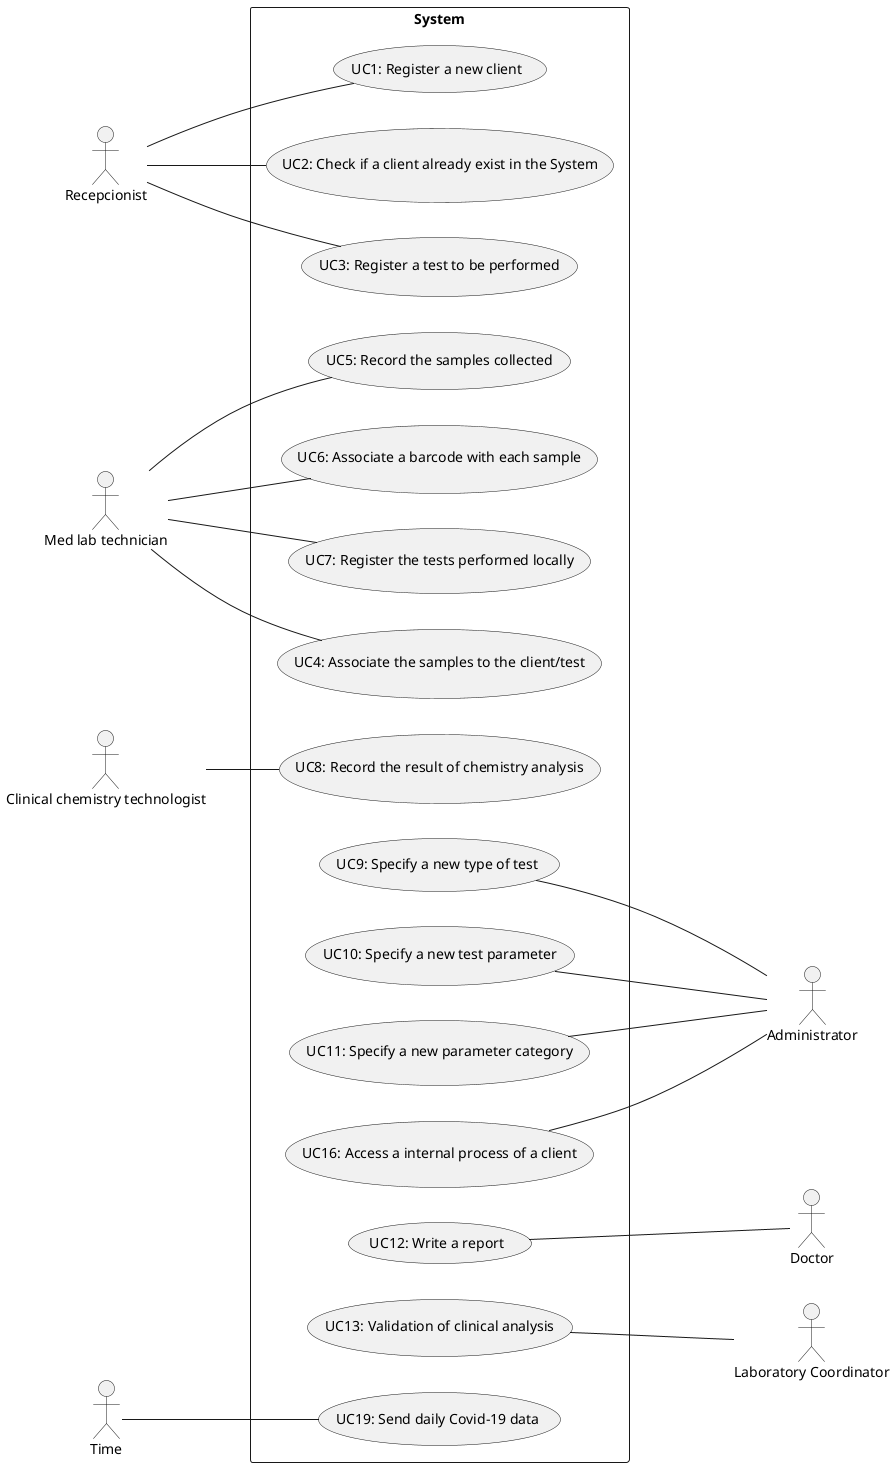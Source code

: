 @startuml
'https://plantuml.com/use-case-diagram
left to right direction
actor "Administrator" as Adm
actor "Recepcionist" as Recp
actor "Med lab technician" as MedLab
actor "Clinical chemistry technologist" as ClinTec
actor "Doctor" as Doc
actor "Laboratory Coordinator" as LabCod
actor "Time" as Time


rectangle System{

usecase "UC1: Register a new client" as UC1
usecase "UC2: Check if a client already exist in the System" as UC2
usecase "UC3: Register a test to be performed" as UC3
usecase "UC4: Associate the samples to the client/test" as UC4
usecase "UC5: Record the samples collected" as UC5
usecase "UC6: Associate a barcode with each sample" as UC6
usecase "UC7: Register the tests performed locally" as UC7
usecase "UC8: Record the result of chemistry analysis" as UC8
usecase "UC9: Specify a new type of test" as UC9
usecase "UC10: Specify a new test parameter" as UC10
usecase "UC11: Specify a new parameter category" as UC11
usecase "UC12: Write a report" as UC12
usecase "UC13: Validation of clinical analysis" as UC13
usecase "UC16: Access a internal process of a client" as UC16
usecase "UC19: Send daily Covid-19 data" as UC19

}

Recp -- UC1
Recp -- UC2
Recp -- UC3
MedLab -- UC4
MedLab -- UC5
MedLab -- UC6
MedLab -- UC7
ClinTec -- UC8
UC9 --- Adm
UC10 --- Adm
UC11 --- Adm
UC16 --- Adm
UC12 --- Doc
UC13 --- LabCod
Time -- UC19







@enduml